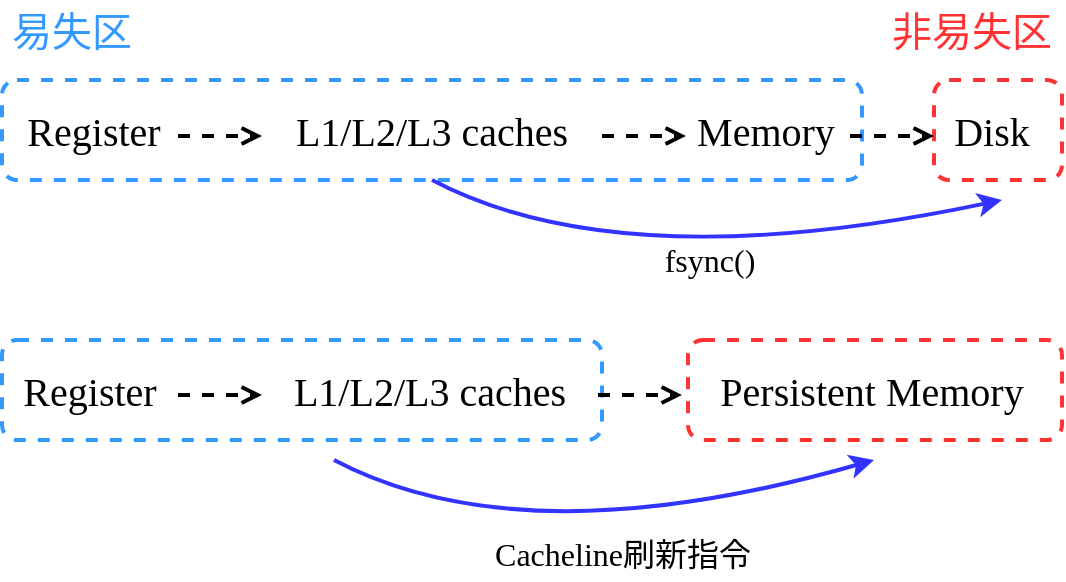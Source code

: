 <mxfile version="16.2.4" type="github" pages="3">
  <diagram id="NsPVhAkinqFgCoxngUAM" name="设备持久化">
    <mxGraphModel dx="1426" dy="737" grid="1" gridSize="10" guides="1" tooltips="1" connect="1" arrows="1" fold="1" page="1" pageScale="1" pageWidth="827" pageHeight="1169" math="0" shadow="0">
      <root>
        <mxCell id="0" />
        <mxCell id="1" parent="0" />
        <mxCell id="5zrpFRkQ7kHoa4eRrR6o-34" value="" style="rounded=1;whiteSpace=wrap;html=1;dashed=1;strokeWidth=2;fillColor=#FFFFFF;strokeColor=#FF3333;" parent="1" vertex="1">
          <mxGeometry x="403" y="360" width="187" height="50" as="geometry" />
        </mxCell>
        <mxCell id="5zrpFRkQ7kHoa4eRrR6o-33" value="" style="rounded=1;whiteSpace=wrap;html=1;dashed=1;strokeWidth=2;fillColor=#FFFFFF;strokeColor=#3399FF;" parent="1" vertex="1">
          <mxGeometry x="60" y="360" width="300" height="50" as="geometry" />
        </mxCell>
        <mxCell id="5zrpFRkQ7kHoa4eRrR6o-31" value="" style="rounded=1;whiteSpace=wrap;html=1;dashed=1;strokeWidth=2;fillColor=#FFFFFF;strokeColor=#FF3333;" parent="1" vertex="1">
          <mxGeometry x="526" y="230" width="64" height="50" as="geometry" />
        </mxCell>
        <mxCell id="5zrpFRkQ7kHoa4eRrR6o-2" value="" style="rounded=1;whiteSpace=wrap;html=1;dashed=1;strokeWidth=2;fillColor=#FFFFFF;strokeColor=#3399FF;" parent="1" vertex="1">
          <mxGeometry x="60" y="230" width="430" height="50" as="geometry" />
        </mxCell>
        <mxCell id="5zrpFRkQ7kHoa4eRrR6o-3" value="Register" style="text;html=1;strokeColor=none;fillColor=none;align=center;verticalAlign=middle;whiteSpace=wrap;rounded=0;strokeWidth=2;fontSize=20;fontStyle=0;fontFamily=Verdana;" parent="1" vertex="1">
          <mxGeometry x="64" y="240" width="84" height="30" as="geometry" />
        </mxCell>
        <mxCell id="5zrpFRkQ7kHoa4eRrR6o-7" value="L1/L2/L3 caches" style="text;html=1;strokeColor=none;fillColor=none;align=center;verticalAlign=middle;whiteSpace=wrap;rounded=0;strokeWidth=2;fontSize=20;fontStyle=0;fontFamily=Verdana;" parent="1" vertex="1">
          <mxGeometry x="190" y="240" width="170" height="30" as="geometry" />
        </mxCell>
        <mxCell id="5zrpFRkQ7kHoa4eRrR6o-12" value="Memory" style="text;html=1;strokeColor=none;fillColor=none;align=center;verticalAlign=middle;whiteSpace=wrap;rounded=0;strokeWidth=2;fontSize=20;fontStyle=0;fontFamily=Verdana;" parent="1" vertex="1">
          <mxGeometry x="400" y="240" width="84" height="30" as="geometry" />
        </mxCell>
        <mxCell id="5zrpFRkQ7kHoa4eRrR6o-15" value="Disk" style="text;html=1;strokeColor=none;fillColor=none;align=center;verticalAlign=middle;whiteSpace=wrap;rounded=0;strokeWidth=2;fontSize=20;fontStyle=0;fontFamily=Verdana;" parent="1" vertex="1">
          <mxGeometry x="530" y="240" width="50" height="30" as="geometry" />
        </mxCell>
        <mxCell id="5zrpFRkQ7kHoa4eRrR6o-18" value="Register" style="text;html=1;strokeColor=none;fillColor=none;align=center;verticalAlign=middle;whiteSpace=wrap;rounded=0;strokeWidth=2;fontSize=20;fontStyle=0;fontFamily=Verdana;" parent="1" vertex="1">
          <mxGeometry x="60" y="370" width="88" height="30" as="geometry" />
        </mxCell>
        <mxCell id="5zrpFRkQ7kHoa4eRrR6o-19" value="L1/L2/L3 caches" style="text;html=1;strokeColor=none;fillColor=none;align=center;verticalAlign=middle;whiteSpace=wrap;rounded=0;strokeWidth=2;fontSize=20;fontStyle=0;fontFamily=Verdana;" parent="1" vertex="1">
          <mxGeometry x="190" y="370" width="168" height="30" as="geometry" />
        </mxCell>
        <mxCell id="5zrpFRkQ7kHoa4eRrR6o-20" value="Persistent Memory" style="text;html=1;strokeColor=none;fillColor=none;align=center;verticalAlign=middle;whiteSpace=wrap;rounded=0;strokeWidth=2;fontSize=20;fontStyle=0;fontFamily=Verdana;" parent="1" vertex="1">
          <mxGeometry x="400" y="370" width="190" height="30" as="geometry" />
        </mxCell>
        <mxCell id="5zrpFRkQ7kHoa4eRrR6o-25" value="" style="endArrow=open;html=1;rounded=0;dashed=1;fontFamily=Verdana;fontSize=20;strokeWidth=2;endFill=0;" parent="1" edge="1">
          <mxGeometry width="50" height="50" relative="1" as="geometry">
            <mxPoint x="148" y="258" as="sourcePoint" />
            <mxPoint x="190" y="258" as="targetPoint" />
          </mxGeometry>
        </mxCell>
        <mxCell id="5zrpFRkQ7kHoa4eRrR6o-26" value="" style="endArrow=open;html=1;rounded=0;dashed=1;fontFamily=Verdana;fontSize=20;strokeWidth=2;endFill=0;" parent="1" edge="1">
          <mxGeometry width="50" height="50" relative="1" as="geometry">
            <mxPoint x="360" y="258" as="sourcePoint" />
            <mxPoint x="402" y="258" as="targetPoint" />
          </mxGeometry>
        </mxCell>
        <mxCell id="5zrpFRkQ7kHoa4eRrR6o-28" value="" style="endArrow=open;html=1;rounded=0;dashed=1;fontFamily=Verdana;fontSize=20;strokeWidth=2;endFill=0;" parent="1" edge="1">
          <mxGeometry width="50" height="50" relative="1" as="geometry">
            <mxPoint x="484" y="258" as="sourcePoint" />
            <mxPoint x="526" y="258" as="targetPoint" />
          </mxGeometry>
        </mxCell>
        <mxCell id="5zrpFRkQ7kHoa4eRrR6o-29" value="" style="endArrow=open;html=1;rounded=0;dashed=1;fontFamily=Verdana;fontSize=20;strokeWidth=2;endFill=0;" parent="1" edge="1">
          <mxGeometry width="50" height="50" relative="1" as="geometry">
            <mxPoint x="148" y="387.5" as="sourcePoint" />
            <mxPoint x="190" y="387.5" as="targetPoint" />
          </mxGeometry>
        </mxCell>
        <mxCell id="5zrpFRkQ7kHoa4eRrR6o-30" value="" style="endArrow=open;html=1;rounded=0;dashed=1;fontFamily=Verdana;fontSize=20;strokeWidth=2;endFill=0;" parent="1" edge="1">
          <mxGeometry width="50" height="50" relative="1" as="geometry">
            <mxPoint x="358" y="387.5" as="sourcePoint" />
            <mxPoint x="400" y="387.5" as="targetPoint" />
          </mxGeometry>
        </mxCell>
        <mxCell id="5zrpFRkQ7kHoa4eRrR6o-35" value="&lt;font color=&quot;#3399ff&quot;&gt;易失区&lt;/font&gt;" style="text;html=1;strokeColor=none;fillColor=none;align=center;verticalAlign=middle;whiteSpace=wrap;rounded=0;dashed=1;fontFamily=Verdana;fontSize=20;" parent="1" vertex="1">
          <mxGeometry x="60" y="190" width="70" height="30" as="geometry" />
        </mxCell>
        <mxCell id="5zrpFRkQ7kHoa4eRrR6o-36" value="&lt;font color=&quot;#ff3333&quot;&gt;非易失区&lt;/font&gt;" style="text;html=1;strokeColor=none;fillColor=none;align=center;verticalAlign=middle;whiteSpace=wrap;rounded=0;dashed=1;fontFamily=Verdana;fontSize=20;" parent="1" vertex="1">
          <mxGeometry x="500" y="190" width="90" height="30" as="geometry" />
        </mxCell>
        <mxCell id="5zrpFRkQ7kHoa4eRrR6o-38" value="" style="curved=1;endArrow=classic;html=1;rounded=0;fontFamily=Verdana;fontSize=20;fontColor=#3399FF;strokeWidth=2;exitX=0.5;exitY=1;exitDx=0;exitDy=0;strokeColor=#3333FF;" parent="1" source="5zrpFRkQ7kHoa4eRrR6o-2" edge="1">
          <mxGeometry width="50" height="50" relative="1" as="geometry">
            <mxPoint x="370" y="340" as="sourcePoint" />
            <mxPoint x="560" y="290" as="targetPoint" />
            <Array as="points">
              <mxPoint x="370" y="330" />
            </Array>
          </mxGeometry>
        </mxCell>
        <mxCell id="5zrpFRkQ7kHoa4eRrR6o-41" value="&lt;font color=&quot;#000000&quot; style=&quot;font-size: 16px&quot;&gt;fsync()&lt;/font&gt;" style="text;html=1;strokeColor=none;fillColor=none;align=center;verticalAlign=middle;whiteSpace=wrap;rounded=0;dashed=1;fontFamily=Verdana;fontSize=20;fontColor=#3399FF;" parent="1" vertex="1">
          <mxGeometry x="414" y="310" height="16" as="geometry" />
        </mxCell>
        <mxCell id="5zrpFRkQ7kHoa4eRrR6o-42" value="" style="curved=1;endArrow=classic;html=1;rounded=0;fontFamily=Verdana;fontSize=20;fontColor=#3399FF;strokeWidth=2;exitX=0.5;exitY=1;exitDx=0;exitDy=0;strokeColor=#3333FF;" parent="1" edge="1">
          <mxGeometry width="50" height="50" relative="1" as="geometry">
            <mxPoint x="226" y="420" as="sourcePoint" />
            <mxPoint x="496" y="420" as="targetPoint" />
            <Array as="points">
              <mxPoint x="321" y="470" />
            </Array>
          </mxGeometry>
        </mxCell>
        <mxCell id="5zrpFRkQ7kHoa4eRrR6o-45" value="&lt;font style=&quot;font-size: 16px&quot;&gt;Cacheline刷新指令&lt;/font&gt;" style="text;html=1;align=center;verticalAlign=middle;resizable=0;points=[];autosize=1;strokeColor=none;fillColor=none;fontSize=20;fontFamily=Verdana;fontColor=#000000;" parent="1" vertex="1">
          <mxGeometry x="290" y="450" width="160" height="30" as="geometry" />
        </mxCell>
      </root>
    </mxGraphModel>
  </diagram>
  <diagram id="Pj8IM52IryMDta_mhuNu" name="崩溃一致性">
    <mxGraphModel dx="1426" dy="737" grid="1" gridSize="10" guides="1" tooltips="1" connect="1" arrows="1" fold="1" page="1" pageScale="1" pageWidth="827" pageHeight="1169" math="0" shadow="0">
      <root>
        <mxCell id="n3IPYMkW3FswiVkDdOIX-0" />
        <mxCell id="n3IPYMkW3FswiVkDdOIX-1" parent="n3IPYMkW3FswiVkDdOIX-0" />
        <mxCell id="n3IPYMkW3FswiVkDdOIX-4" value="" style="rounded=0;whiteSpace=wrap;html=1;fontFamily=Verdana;fontSize=16;fontColor=#000000;strokeColor=#000000;strokeWidth=2;fillColor=#FFFFFF;" parent="n3IPYMkW3FswiVkDdOIX-1" vertex="1">
          <mxGeometry x="160" y="415" width="420" height="170" as="geometry" />
        </mxCell>
        <mxCell id="n3IPYMkW3FswiVkDdOIX-5" value="PM" style="text;html=1;strokeColor=none;fillColor=none;align=center;verticalAlign=middle;whiteSpace=wrap;rounded=0;fontFamily=Verdana;fontSize=16;fontColor=#000000;" parent="n3IPYMkW3FswiVkDdOIX-1" vertex="1">
          <mxGeometry x="350" y="590" width="60" height="30" as="geometry" />
        </mxCell>
        <mxCell id="n3IPYMkW3FswiVkDdOIX-6" value="&lt;span style=&quot;font-size: 20px&quot;&gt;abcdefghjik&lt;/span&gt;" style="rounded=0;whiteSpace=wrap;html=1;fontFamily=Verdana;fontSize=16;strokeColor=#000000;strokeWidth=2;fillColor=#f8cecc;" parent="n3IPYMkW3FswiVkDdOIX-1" vertex="1">
          <mxGeometry x="250" y="230" width="130" height="60" as="geometry" />
        </mxCell>
        <mxCell id="n3IPYMkW3FswiVkDdOIX-7" value="&lt;font style=&quot;font-size: 20px&quot;&gt;abcdefghjik&lt;/font&gt;" style="rounded=0;whiteSpace=wrap;html=1;fontFamily=Verdana;fontSize=16;strokeColor=#000000;strokeWidth=2;fillColor=#d5e8d4;" parent="n3IPYMkW3FswiVkDdOIX-1" vertex="1">
          <mxGeometry x="380" y="230" width="130" height="60" as="geometry" />
        </mxCell>
        <mxCell id="n3IPYMkW3FswiVkDdOIX-12" value="key" style="text;html=1;align=center;verticalAlign=middle;resizable=0;points=[];autosize=1;strokeColor=none;fillColor=none;fontSize=16;fontFamily=Verdana;fontColor=#000000;" parent="n3IPYMkW3FswiVkDdOIX-1" vertex="1">
          <mxGeometry x="290" y="200" width="40" height="20" as="geometry" />
        </mxCell>
        <mxCell id="n3IPYMkW3FswiVkDdOIX-13" value="value" style="text;html=1;align=center;verticalAlign=middle;resizable=0;points=[];autosize=1;strokeColor=none;fillColor=none;fontSize=16;fontFamily=Verdana;fontColor=#000000;" parent="n3IPYMkW3FswiVkDdOIX-1" vertex="1">
          <mxGeometry x="410" y="200" width="60" height="20" as="geometry" />
        </mxCell>
        <mxCell id="n3IPYMkW3FswiVkDdOIX-14" value="&lt;span style=&quot;font-size: 20px&quot;&gt;abcdefghjik&lt;/span&gt;" style="rounded=0;whiteSpace=wrap;html=1;fontFamily=Verdana;fontSize=16;strokeColor=#36393d;strokeWidth=2;fillColor=#ffcccc;" parent="n3IPYMkW3FswiVkDdOIX-1" vertex="1">
          <mxGeometry x="250" y="470" width="130" height="60" as="geometry" />
        </mxCell>
        <mxCell id="n3IPYMkW3FswiVkDdOIX-15" value="&lt;font style=&quot;font-size: 20px&quot;&gt;abcde&lt;/font&gt;" style="rounded=0;whiteSpace=wrap;html=1;fontFamily=Verdana;fontSize=16;strokeColor=#000000;strokeWidth=2;fillColor=#d5e8d4;" parent="n3IPYMkW3FswiVkDdOIX-1" vertex="1">
          <mxGeometry x="380" y="470" width="130" height="60" as="geometry" />
        </mxCell>
        <mxCell id="n3IPYMkW3FswiVkDdOIX-16" value="" style="shape=flexArrow;endArrow=classic;html=1;rounded=0;fontFamily=Verdana;fontSize=20;fontColor=#000000;strokeColor=#3333FF;strokeWidth=2;" parent="n3IPYMkW3FswiVkDdOIX-1" edge="1">
          <mxGeometry width="50" height="50" relative="1" as="geometry">
            <mxPoint x="379" y="300" as="sourcePoint" />
            <mxPoint x="379" y="400" as="targetPoint" />
          </mxGeometry>
        </mxCell>
        <mxCell id="n3IPYMkW3FswiVkDdOIX-18" value="&lt;font color=&quot;#ff3333&quot;&gt;Crash&lt;/font&gt;" style="text;html=1;align=center;verticalAlign=middle;resizable=0;points=[];autosize=1;strokeColor=none;fillColor=none;fontSize=20;fontFamily=Verdana;fontColor=#000000;" parent="n3IPYMkW3FswiVkDdOIX-1" vertex="1">
          <mxGeometry x="400" y="340" width="70" height="30" as="geometry" />
        </mxCell>
      </root>
    </mxGraphModel>
  </diagram>
  <diagram id="Yk5mI3Tx9sz-DAOnuExQ" name="整体方案设计">
    <mxGraphModel dx="2015" dy="614" grid="1" gridSize="10" guides="1" tooltips="1" connect="1" arrows="1" fold="1" page="1" pageScale="1" pageWidth="827" pageHeight="1169" math="0" shadow="0">
      <root>
        <mxCell id="UIxMZkgykjUtvHOcaM9F-0" />
        <mxCell id="UIxMZkgykjUtvHOcaM9F-1" parent="UIxMZkgykjUtvHOcaM9F-0" />
        <mxCell id="MRoGSmbl9sD6vFDBAQAn-5" value="" style="rounded=0;whiteSpace=wrap;html=1;fontFamily=Times New Roman;fontSize=20;strokeColor=#000000;strokeWidth=2;" vertex="1" parent="UIxMZkgykjUtvHOcaM9F-1">
          <mxGeometry x="137" y="114" width="1253" height="470" as="geometry" />
        </mxCell>
        <mxCell id="UIxMZkgykjUtvHOcaM9F-2" value="" style="rounded=0;whiteSpace=wrap;html=1;strokeColor=#000000;strokeWidth=2;fontFamily=Times New Roman;" vertex="1" parent="UIxMZkgykjUtvHOcaM9F-1">
          <mxGeometry x="250" y="650" width="100" height="60" as="geometry" />
        </mxCell>
        <mxCell id="UIxMZkgykjUtvHOcaM9F-3" value="" style="rounded=0;whiteSpace=wrap;html=1;strokeColor=#36393d;strokeWidth=2;fillColor=#eeeeee;fontFamily=Times New Roman;" vertex="1" parent="UIxMZkgykjUtvHOcaM9F-1">
          <mxGeometry x="350" y="650" width="100" height="60" as="geometry" />
        </mxCell>
        <mxCell id="UIxMZkgykjUtvHOcaM9F-4" value="" style="rounded=0;whiteSpace=wrap;html=1;strokeColor=#000000;strokeWidth=2;fontFamily=Times New Roman;" vertex="1" parent="UIxMZkgykjUtvHOcaM9F-1">
          <mxGeometry x="450" y="650" width="100" height="60" as="geometry" />
        </mxCell>
        <mxCell id="UIxMZkgykjUtvHOcaM9F-5" value="" style="rounded=0;whiteSpace=wrap;html=1;strokeColor=#000000;strokeWidth=2;fontFamily=Times New Roman;" vertex="1" parent="UIxMZkgykjUtvHOcaM9F-1">
          <mxGeometry x="550" y="650" width="100" height="60" as="geometry" />
        </mxCell>
        <mxCell id="UIxMZkgykjUtvHOcaM9F-6" value="" style="rounded=0;whiteSpace=wrap;html=1;strokeColor=#000000;strokeWidth=2;fontFamily=Times New Roman;" vertex="1" parent="UIxMZkgykjUtvHOcaM9F-1">
          <mxGeometry x="650" y="650" width="120" height="60" as="geometry" />
        </mxCell>
        <mxCell id="UIxMZkgykjUtvHOcaM9F-7" value="" style="rounded=0;whiteSpace=wrap;html=1;strokeColor=#000000;strokeWidth=2;fontFamily=Times New Roman;" vertex="1" parent="UIxMZkgykjUtvHOcaM9F-1">
          <mxGeometry x="770" y="650" width="100" height="60" as="geometry" />
        </mxCell>
        <mxCell id="UIxMZkgykjUtvHOcaM9F-8" value="" style="rounded=0;whiteSpace=wrap;html=1;strokeColor=#000000;strokeWidth=2;fontFamily=Times New Roman;" vertex="1" parent="UIxMZkgykjUtvHOcaM9F-1">
          <mxGeometry x="870" y="650" width="100" height="60" as="geometry" />
        </mxCell>
        <mxCell id="UIxMZkgykjUtvHOcaM9F-9" value="" style="rounded=0;whiteSpace=wrap;html=1;strokeColor=#000000;strokeWidth=2;fontFamily=Times New Roman;" vertex="1" parent="UIxMZkgykjUtvHOcaM9F-1">
          <mxGeometry x="970" y="650" width="100" height="60" as="geometry" />
        </mxCell>
        <mxCell id="UIxMZkgykjUtvHOcaM9F-12" value="&lt;font style=&quot;font-size: 20px&quot;&gt;......&lt;/font&gt;" style="text;html=1;strokeColor=none;fillColor=none;align=center;verticalAlign=middle;whiteSpace=wrap;rounded=0;strokeWidth=2;fontFamily=Times New Roman;" vertex="1" parent="UIxMZkgykjUtvHOcaM9F-1">
          <mxGeometry x="670" y="665" width="60" height="30" as="geometry" />
        </mxCell>
        <mxCell id="UIxMZkgykjUtvHOcaM9F-13" value="" style="rounded=0;whiteSpace=wrap;html=1;fontSize=20;strokeColor=#000000;strokeWidth=2;fontFamily=Times New Roman;" vertex="1" parent="UIxMZkgykjUtvHOcaM9F-1">
          <mxGeometry x="180" y="170" width="120" height="30" as="geometry" />
        </mxCell>
        <mxCell id="UIxMZkgykjUtvHOcaM9F-14" value="" style="rounded=0;whiteSpace=wrap;html=1;fontSize=20;strokeColor=#000000;strokeWidth=2;fontFamily=Times New Roman;" vertex="1" parent="UIxMZkgykjUtvHOcaM9F-1">
          <mxGeometry x="300" y="170" width="120" height="30" as="geometry" />
        </mxCell>
        <mxCell id="UIxMZkgykjUtvHOcaM9F-15" value="" style="rounded=0;whiteSpace=wrap;html=1;fontSize=20;strokeColor=#000000;strokeWidth=2;fontFamily=Times New Roman;" vertex="1" parent="UIxMZkgykjUtvHOcaM9F-1">
          <mxGeometry x="420" y="170" width="120" height="30" as="geometry" />
        </mxCell>
        <mxCell id="UIxMZkgykjUtvHOcaM9F-16" value="" style="rounded=0;whiteSpace=wrap;html=1;fontSize=20;strokeColor=#000000;strokeWidth=2;fontFamily=Times New Roman;" vertex="1" parent="UIxMZkgykjUtvHOcaM9F-1">
          <mxGeometry x="540" y="170" width="120" height="30" as="geometry" />
        </mxCell>
        <mxCell id="UIxMZkgykjUtvHOcaM9F-17" value="" style="rounded=0;whiteSpace=wrap;html=1;fontSize=20;strokeColor=#36393d;strokeWidth=2;fillColor=#eeeeee;fontFamily=Times New Roman;" vertex="1" parent="UIxMZkgykjUtvHOcaM9F-1">
          <mxGeometry x="180" y="200" width="120" height="30" as="geometry" />
        </mxCell>
        <mxCell id="UIxMZkgykjUtvHOcaM9F-18" value="" style="rounded=0;whiteSpace=wrap;html=1;fontSize=20;strokeColor=#36393d;strokeWidth=2;fillColor=#eeeeee;fontFamily=Times New Roman;" vertex="1" parent="UIxMZkgykjUtvHOcaM9F-1">
          <mxGeometry x="300" y="200" width="120" height="30" as="geometry" />
        </mxCell>
        <mxCell id="UIxMZkgykjUtvHOcaM9F-19" value="" style="rounded=0;whiteSpace=wrap;html=1;fontSize=20;strokeColor=#36393d;strokeWidth=2;fillColor=#eeeeee;fontFamily=Times New Roman;" vertex="1" parent="UIxMZkgykjUtvHOcaM9F-1">
          <mxGeometry x="420" y="200" width="120" height="30" as="geometry" />
        </mxCell>
        <mxCell id="UIxMZkgykjUtvHOcaM9F-20" value="" style="rounded=0;whiteSpace=wrap;html=1;fontSize=20;strokeColor=#36393d;strokeWidth=2;fillColor=#eeeeee;fontFamily=Times New Roman;" vertex="1" parent="UIxMZkgykjUtvHOcaM9F-1">
          <mxGeometry x="540" y="200" width="120" height="30" as="geometry" />
        </mxCell>
        <mxCell id="UIxMZkgykjUtvHOcaM9F-21" value="" style="rounded=0;whiteSpace=wrap;html=1;fontSize=20;strokeColor=#000000;strokeWidth=2;fontFamily=Times New Roman;" vertex="1" parent="UIxMZkgykjUtvHOcaM9F-1">
          <mxGeometry x="180" y="230" width="120" height="30" as="geometry" />
        </mxCell>
        <mxCell id="UIxMZkgykjUtvHOcaM9F-22" value="" style="rounded=0;whiteSpace=wrap;html=1;fontSize=20;strokeColor=#000000;strokeWidth=2;fontFamily=Times New Roman;" vertex="1" parent="UIxMZkgykjUtvHOcaM9F-1">
          <mxGeometry x="300" y="230" width="120" height="30" as="geometry" />
        </mxCell>
        <mxCell id="UIxMZkgykjUtvHOcaM9F-23" value="" style="rounded=0;whiteSpace=wrap;html=1;fontSize=20;strokeColor=#000000;strokeWidth=2;fontFamily=Times New Roman;" vertex="1" parent="UIxMZkgykjUtvHOcaM9F-1">
          <mxGeometry x="420" y="230" width="120" height="30" as="geometry" />
        </mxCell>
        <mxCell id="UIxMZkgykjUtvHOcaM9F-24" value="" style="rounded=0;whiteSpace=wrap;html=1;fontSize=20;strokeColor=#000000;strokeWidth=2;fontFamily=Times New Roman;" vertex="1" parent="UIxMZkgykjUtvHOcaM9F-1">
          <mxGeometry x="540" y="230" width="120" height="30" as="geometry" />
        </mxCell>
        <mxCell id="UIxMZkgykjUtvHOcaM9F-25" value="" style="rounded=0;whiteSpace=wrap;html=1;fontSize=20;strokeColor=#36393d;strokeWidth=2;fillColor=#eeeeee;fontFamily=Times New Roman;" vertex="1" parent="UIxMZkgykjUtvHOcaM9F-1">
          <mxGeometry x="180" y="260" width="120" height="30" as="geometry" />
        </mxCell>
        <mxCell id="UIxMZkgykjUtvHOcaM9F-26" value="" style="rounded=0;whiteSpace=wrap;html=1;fontSize=20;strokeColor=#36393d;strokeWidth=2;fillColor=#eeeeee;fontFamily=Times New Roman;" vertex="1" parent="UIxMZkgykjUtvHOcaM9F-1">
          <mxGeometry x="300" y="260" width="120" height="30" as="geometry" />
        </mxCell>
        <mxCell id="UIxMZkgykjUtvHOcaM9F-27" value="" style="rounded=0;whiteSpace=wrap;html=1;fontSize=20;strokeColor=#36393d;strokeWidth=2;fillColor=#eeeeee;fontFamily=Times New Roman;" vertex="1" parent="UIxMZkgykjUtvHOcaM9F-1">
          <mxGeometry x="420" y="260" width="120" height="30" as="geometry" />
        </mxCell>
        <mxCell id="UIxMZkgykjUtvHOcaM9F-28" value="" style="rounded=0;whiteSpace=wrap;html=1;fontSize=20;strokeColor=#36393d;strokeWidth=2;fillColor=#eeeeee;fontFamily=Times New Roman;" vertex="1" parent="UIxMZkgykjUtvHOcaM9F-1">
          <mxGeometry x="540" y="260" width="120" height="30" as="geometry" />
        </mxCell>
        <mxCell id="UIxMZkgykjUtvHOcaM9F-29" value="" style="rounded=0;whiteSpace=wrap;html=1;fontSize=20;strokeColor=#000000;strokeWidth=2;fontFamily=Times New Roman;" vertex="1" parent="UIxMZkgykjUtvHOcaM9F-1">
          <mxGeometry x="180" y="290" width="120" height="30" as="geometry" />
        </mxCell>
        <mxCell id="UIxMZkgykjUtvHOcaM9F-30" value="" style="rounded=0;whiteSpace=wrap;html=1;fontSize=20;strokeColor=#000000;strokeWidth=2;fontFamily=Times New Roman;" vertex="1" parent="UIxMZkgykjUtvHOcaM9F-1">
          <mxGeometry x="300" y="290" width="120" height="30" as="geometry" />
        </mxCell>
        <mxCell id="UIxMZkgykjUtvHOcaM9F-31" value="" style="rounded=0;whiteSpace=wrap;html=1;fontSize=20;strokeColor=#000000;strokeWidth=2;fontFamily=Times New Roman;" vertex="1" parent="UIxMZkgykjUtvHOcaM9F-1">
          <mxGeometry x="420" y="290" width="120" height="30" as="geometry" />
        </mxCell>
        <mxCell id="UIxMZkgykjUtvHOcaM9F-32" value="" style="rounded=0;whiteSpace=wrap;html=1;fontSize=20;strokeColor=#000000;strokeWidth=2;fontFamily=Times New Roman;" vertex="1" parent="UIxMZkgykjUtvHOcaM9F-1">
          <mxGeometry x="540" y="290" width="120" height="30" as="geometry" />
        </mxCell>
        <mxCell id="UIxMZkgykjUtvHOcaM9F-33" value="" style="rounded=0;whiteSpace=wrap;html=1;fontSize=20;strokeColor=#36393d;strokeWidth=2;fillColor=#eeeeee;fontFamily=Times New Roman;" vertex="1" parent="UIxMZkgykjUtvHOcaM9F-1">
          <mxGeometry x="180" y="320" width="120" height="30" as="geometry" />
        </mxCell>
        <mxCell id="UIxMZkgykjUtvHOcaM9F-34" value="" style="rounded=0;whiteSpace=wrap;html=1;fontSize=20;strokeColor=#36393d;strokeWidth=2;fillColor=#eeeeee;fontFamily=Times New Roman;" vertex="1" parent="UIxMZkgykjUtvHOcaM9F-1">
          <mxGeometry x="300" y="320" width="120" height="30" as="geometry" />
        </mxCell>
        <mxCell id="UIxMZkgykjUtvHOcaM9F-35" value="" style="rounded=0;whiteSpace=wrap;html=1;fontSize=20;strokeColor=#36393d;strokeWidth=2;fillColor=#eeeeee;fontFamily=Times New Roman;" vertex="1" parent="UIxMZkgykjUtvHOcaM9F-1">
          <mxGeometry x="420" y="320" width="120" height="30" as="geometry" />
        </mxCell>
        <mxCell id="UIxMZkgykjUtvHOcaM9F-36" value="" style="rounded=0;whiteSpace=wrap;html=1;fontSize=20;strokeColor=#36393d;strokeWidth=2;fillColor=#eeeeee;fontFamily=Times New Roman;" vertex="1" parent="UIxMZkgykjUtvHOcaM9F-1">
          <mxGeometry x="540" y="320" width="120" height="30" as="geometry" />
        </mxCell>
        <mxCell id="UIxMZkgykjUtvHOcaM9F-37" value="" style="rounded=0;whiteSpace=wrap;html=1;fontSize=20;strokeColor=#000000;strokeWidth=2;fontFamily=Times New Roman;" vertex="1" parent="UIxMZkgykjUtvHOcaM9F-1">
          <mxGeometry x="180" y="350" width="120" height="30" as="geometry" />
        </mxCell>
        <mxCell id="UIxMZkgykjUtvHOcaM9F-38" value="" style="rounded=0;whiteSpace=wrap;html=1;fontSize=20;strokeColor=#000000;strokeWidth=2;fontFamily=Times New Roman;" vertex="1" parent="UIxMZkgykjUtvHOcaM9F-1">
          <mxGeometry x="300" y="350" width="120" height="30" as="geometry" />
        </mxCell>
        <mxCell id="UIxMZkgykjUtvHOcaM9F-39" value="" style="rounded=0;whiteSpace=wrap;html=1;fontSize=20;strokeColor=#000000;strokeWidth=2;fontFamily=Times New Roman;" vertex="1" parent="UIxMZkgykjUtvHOcaM9F-1">
          <mxGeometry x="420" y="350" width="120" height="30" as="geometry" />
        </mxCell>
        <mxCell id="UIxMZkgykjUtvHOcaM9F-40" value="" style="rounded=0;whiteSpace=wrap;html=1;fontSize=20;strokeColor=#000000;strokeWidth=2;fontFamily=Times New Roman;" vertex="1" parent="UIxMZkgykjUtvHOcaM9F-1">
          <mxGeometry x="540" y="350" width="120" height="30" as="geometry" />
        </mxCell>
        <mxCell id="UIxMZkgykjUtvHOcaM9F-41" value="" style="rounded=0;whiteSpace=wrap;html=1;fontSize=20;strokeColor=#36393d;strokeWidth=2;fillColor=#eeeeee;fontFamily=Times New Roman;" vertex="1" parent="UIxMZkgykjUtvHOcaM9F-1">
          <mxGeometry x="180" y="380" width="120" height="30" as="geometry" />
        </mxCell>
        <mxCell id="UIxMZkgykjUtvHOcaM9F-42" value="" style="rounded=0;whiteSpace=wrap;html=1;fontSize=20;strokeColor=#36393d;strokeWidth=2;fillColor=#eeeeee;fontFamily=Times New Roman;" vertex="1" parent="UIxMZkgykjUtvHOcaM9F-1">
          <mxGeometry x="300" y="380" width="120" height="30" as="geometry" />
        </mxCell>
        <mxCell id="UIxMZkgykjUtvHOcaM9F-43" value="" style="rounded=0;whiteSpace=wrap;html=1;fontSize=20;strokeColor=#36393d;strokeWidth=2;fillColor=#eeeeee;fontFamily=Times New Roman;" vertex="1" parent="UIxMZkgykjUtvHOcaM9F-1">
          <mxGeometry x="420" y="380" width="120" height="30" as="geometry" />
        </mxCell>
        <mxCell id="UIxMZkgykjUtvHOcaM9F-44" value="" style="rounded=0;whiteSpace=wrap;html=1;fontSize=20;strokeColor=#36393d;strokeWidth=2;fillColor=#eeeeee;fontFamily=Times New Roman;" vertex="1" parent="UIxMZkgykjUtvHOcaM9F-1">
          <mxGeometry x="540" y="380" width="120" height="30" as="geometry" />
        </mxCell>
        <mxCell id="UIxMZkgykjUtvHOcaM9F-45" value="" style="rounded=0;whiteSpace=wrap;html=1;fontSize=20;strokeColor=#000000;strokeWidth=2;fontFamily=Times New Roman;" vertex="1" parent="UIxMZkgykjUtvHOcaM9F-1">
          <mxGeometry x="180" y="410" width="120" height="30" as="geometry" />
        </mxCell>
        <mxCell id="UIxMZkgykjUtvHOcaM9F-46" value="" style="rounded=0;whiteSpace=wrap;html=1;fontSize=20;strokeColor=#000000;strokeWidth=2;fontFamily=Times New Roman;" vertex="1" parent="UIxMZkgykjUtvHOcaM9F-1">
          <mxGeometry x="300" y="410" width="120" height="30" as="geometry" />
        </mxCell>
        <mxCell id="UIxMZkgykjUtvHOcaM9F-47" value="" style="rounded=0;whiteSpace=wrap;html=1;fontSize=20;strokeColor=#000000;strokeWidth=2;fontFamily=Times New Roman;" vertex="1" parent="UIxMZkgykjUtvHOcaM9F-1">
          <mxGeometry x="420" y="410" width="120" height="30" as="geometry" />
        </mxCell>
        <mxCell id="UIxMZkgykjUtvHOcaM9F-48" value="" style="rounded=0;whiteSpace=wrap;html=1;fontSize=20;strokeColor=#000000;strokeWidth=2;fontFamily=Times New Roman;" vertex="1" parent="UIxMZkgykjUtvHOcaM9F-1">
          <mxGeometry x="540" y="410" width="120" height="30" as="geometry" />
        </mxCell>
        <mxCell id="UIxMZkgykjUtvHOcaM9F-49" value="" style="rounded=0;whiteSpace=wrap;html=1;fontSize=20;strokeColor=#36393d;strokeWidth=2;fillColor=#eeeeee;fontFamily=Times New Roman;" vertex="1" parent="UIxMZkgykjUtvHOcaM9F-1">
          <mxGeometry x="180" y="440" width="120" height="30" as="geometry" />
        </mxCell>
        <mxCell id="UIxMZkgykjUtvHOcaM9F-50" value="" style="rounded=0;whiteSpace=wrap;html=1;fontSize=20;strokeColor=#36393d;strokeWidth=2;fillColor=#eeeeee;fontFamily=Times New Roman;" vertex="1" parent="UIxMZkgykjUtvHOcaM9F-1">
          <mxGeometry x="300" y="440" width="120" height="30" as="geometry" />
        </mxCell>
        <mxCell id="UIxMZkgykjUtvHOcaM9F-51" value="" style="rounded=0;whiteSpace=wrap;html=1;fontSize=20;strokeColor=#36393d;strokeWidth=2;fillColor=#eeeeee;fontFamily=Times New Roman;" vertex="1" parent="UIxMZkgykjUtvHOcaM9F-1">
          <mxGeometry x="420" y="440" width="120" height="30" as="geometry" />
        </mxCell>
        <mxCell id="UIxMZkgykjUtvHOcaM9F-52" value="" style="rounded=0;whiteSpace=wrap;html=1;fontSize=20;strokeColor=#36393d;strokeWidth=2;fillColor=#eeeeee;fontFamily=Times New Roman;" vertex="1" parent="UIxMZkgykjUtvHOcaM9F-1">
          <mxGeometry x="540" y="440" width="120" height="30" as="geometry" />
        </mxCell>
        <mxCell id="UIxMZkgykjUtvHOcaM9F-53" value="" style="rounded=0;whiteSpace=wrap;html=1;fontSize=20;strokeColor=#000000;strokeWidth=2;fontFamily=Times New Roman;" vertex="1" parent="UIxMZkgykjUtvHOcaM9F-1">
          <mxGeometry x="180" y="470" width="120" height="30" as="geometry" />
        </mxCell>
        <mxCell id="UIxMZkgykjUtvHOcaM9F-54" value="" style="rounded=0;whiteSpace=wrap;html=1;fontSize=20;strokeColor=#000000;strokeWidth=2;fontFamily=Times New Roman;" vertex="1" parent="UIxMZkgykjUtvHOcaM9F-1">
          <mxGeometry x="300" y="470" width="120" height="30" as="geometry" />
        </mxCell>
        <mxCell id="UIxMZkgykjUtvHOcaM9F-55" value="" style="rounded=0;whiteSpace=wrap;html=1;fontSize=20;strokeColor=#000000;strokeWidth=2;fontFamily=Times New Roman;" vertex="1" parent="UIxMZkgykjUtvHOcaM9F-1">
          <mxGeometry x="420" y="470" width="120" height="30" as="geometry" />
        </mxCell>
        <mxCell id="UIxMZkgykjUtvHOcaM9F-56" value="" style="rounded=0;whiteSpace=wrap;html=1;fontSize=20;strokeColor=#000000;strokeWidth=2;fontFamily=Times New Roman;" vertex="1" parent="UIxMZkgykjUtvHOcaM9F-1">
          <mxGeometry x="540" y="470" width="120" height="30" as="geometry" />
        </mxCell>
        <mxCell id="UIxMZkgykjUtvHOcaM9F-57" value="" style="rounded=0;whiteSpace=wrap;html=1;fontSize=20;strokeColor=#36393d;strokeWidth=2;fillColor=#eeeeee;fontFamily=Times New Roman;" vertex="1" parent="UIxMZkgykjUtvHOcaM9F-1">
          <mxGeometry x="180" y="500" width="120" height="30" as="geometry" />
        </mxCell>
        <mxCell id="UIxMZkgykjUtvHOcaM9F-58" value="" style="rounded=0;whiteSpace=wrap;html=1;fontSize=20;strokeColor=#36393d;strokeWidth=2;fillColor=#eeeeee;fontFamily=Times New Roman;" vertex="1" parent="UIxMZkgykjUtvHOcaM9F-1">
          <mxGeometry x="300" y="500" width="120" height="30" as="geometry" />
        </mxCell>
        <mxCell id="UIxMZkgykjUtvHOcaM9F-59" value="" style="rounded=0;whiteSpace=wrap;html=1;fontSize=20;strokeColor=#36393d;strokeWidth=2;fillColor=#eeeeee;fontFamily=Times New Roman;" vertex="1" parent="UIxMZkgykjUtvHOcaM9F-1">
          <mxGeometry x="420" y="500" width="120" height="30" as="geometry" />
        </mxCell>
        <mxCell id="UIxMZkgykjUtvHOcaM9F-60" value="" style="rounded=0;whiteSpace=wrap;html=1;fontSize=20;strokeColor=#36393d;strokeWidth=2;fillColor=#eeeeee;fontFamily=Times New Roman;" vertex="1" parent="UIxMZkgykjUtvHOcaM9F-1">
          <mxGeometry x="540" y="500" width="120" height="30" as="geometry" />
        </mxCell>
        <mxCell id="UIxMZkgykjUtvHOcaM9F-61" value="&lt;font style=&quot;font-size: 16px&quot;&gt;Bucket 0&lt;/font&gt;" style="text;html=1;align=center;verticalAlign=middle;resizable=0;points=[];autosize=1;strokeColor=none;fillColor=none;fontSize=20;fontFamily=Times New Roman;" vertex="1" parent="UIxMZkgykjUtvHOcaM9F-1">
          <mxGeometry x="670" y="170" width="70" height="30" as="geometry" />
        </mxCell>
        <mxCell id="UIxMZkgykjUtvHOcaM9F-63" value="......" style="text;html=1;strokeColor=none;fillColor=none;align=center;verticalAlign=middle;whiteSpace=wrap;rounded=0;fontSize=16;fontFamily=Times New Roman;" vertex="1" parent="UIxMZkgykjUtvHOcaM9F-1">
          <mxGeometry x="665" y="260" width="60" height="30" as="geometry" />
        </mxCell>
        <mxCell id="UIxMZkgykjUtvHOcaM9F-64" value="Bucket 5" style="text;html=1;strokeColor=none;fillColor=none;align=center;verticalAlign=middle;whiteSpace=wrap;rounded=0;fontSize=16;fontFamily=Times New Roman;" vertex="1" parent="UIxMZkgykjUtvHOcaM9F-1">
          <mxGeometry x="672.5" y="320" width="65" height="30" as="geometry" />
        </mxCell>
        <mxCell id="UIxMZkgykjUtvHOcaM9F-65" value="......" style="text;html=1;strokeColor=none;fillColor=none;align=center;verticalAlign=middle;whiteSpace=wrap;rounded=0;fontSize=16;fontFamily=Times New Roman;" vertex="1" parent="UIxMZkgykjUtvHOcaM9F-1">
          <mxGeometry x="665" y="380" width="60" height="30" as="geometry" />
        </mxCell>
        <mxCell id="UIxMZkgykjUtvHOcaM9F-66" value="......" style="text;html=1;strokeColor=none;fillColor=none;align=center;verticalAlign=middle;whiteSpace=wrap;rounded=0;fontSize=16;fontFamily=Times New Roman;" vertex="1" parent="UIxMZkgykjUtvHOcaM9F-1">
          <mxGeometry x="665" y="440" width="60" height="30" as="geometry" />
        </mxCell>
        <mxCell id="UIxMZkgykjUtvHOcaM9F-67" value="&lt;font style=&quot;font-size: 16px&quot;&gt;Bucket 11&lt;/font&gt;" style="text;html=1;align=center;verticalAlign=middle;resizable=0;points=[];autosize=1;strokeColor=none;fillColor=none;fontSize=20;fontFamily=Times New Roman;" vertex="1" parent="UIxMZkgykjUtvHOcaM9F-1">
          <mxGeometry x="665" y="500" width="80" height="30" as="geometry" />
        </mxCell>
        <mxCell id="UIxMZkgykjUtvHOcaM9F-68" value="......" style="text;html=1;strokeColor=none;fillColor=none;align=center;verticalAlign=middle;whiteSpace=wrap;rounded=0;fontSize=16;fontFamily=Times New Roman;" vertex="1" parent="UIxMZkgykjUtvHOcaM9F-1">
          <mxGeometry x="665" y="200" width="60" height="30" as="geometry" />
        </mxCell>
        <mxCell id="UIxMZkgykjUtvHOcaM9F-69" value="" style="endArrow=none;dashed=1;html=1;dashPattern=1 3;strokeWidth=2;rounded=0;fontSize=16;entryX=0;entryY=1;entryDx=0;entryDy=0;exitX=0;exitY=0;exitDx=0;exitDy=0;fontFamily=Times New Roman;" edge="1" parent="UIxMZkgykjUtvHOcaM9F-1" source="UIxMZkgykjUtvHOcaM9F-3" target="UIxMZkgykjUtvHOcaM9F-57">
          <mxGeometry width="50" height="50" relative="1" as="geometry">
            <mxPoint x="270" y="640" as="sourcePoint" />
            <mxPoint x="210" y="600" as="targetPoint" />
          </mxGeometry>
        </mxCell>
        <mxCell id="UIxMZkgykjUtvHOcaM9F-71" value="" style="endArrow=none;dashed=1;html=1;dashPattern=1 3;strokeWidth=2;rounded=0;fontSize=16;entryX=1;entryY=1;entryDx=0;entryDy=0;fontFamily=Times New Roman;" edge="1" parent="UIxMZkgykjUtvHOcaM9F-1" target="UIxMZkgykjUtvHOcaM9F-60">
          <mxGeometry width="50" height="50" relative="1" as="geometry">
            <mxPoint x="380" y="650" as="sourcePoint" />
            <mxPoint x="430" y="600" as="targetPoint" />
          </mxGeometry>
        </mxCell>
        <mxCell id="UIxMZkgykjUtvHOcaM9F-72" value="&lt;font style=&quot;font-size: 18px&quot;&gt;Bucket&lt;/font&gt;" style="text;html=1;align=center;verticalAlign=middle;resizable=0;points=[];autosize=1;strokeColor=none;fillColor=none;fontSize=16;fontFamily=Times New Roman;" vertex="1" parent="UIxMZkgykjUtvHOcaM9F-1">
          <mxGeometry x="355" y="720" width="70" height="20" as="geometry" />
        </mxCell>
        <mxCell id="UIxMZkgykjUtvHOcaM9F-89" style="edgeStyle=orthogonalEdgeStyle;rounded=0;orthogonalLoop=1;jettySize=auto;html=1;exitX=0;exitY=1;exitDx=0;exitDy=0;entryX=0;entryY=0;entryDx=0;entryDy=0;fontFamily=Times New Roman;fontSize=18;dashed=1;strokeWidth=2;" edge="1" parent="UIxMZkgykjUtvHOcaM9F-1" source="UIxMZkgykjUtvHOcaM9F-73" target="UIxMZkgykjUtvHOcaM9F-75">
          <mxGeometry relative="1" as="geometry" />
        </mxCell>
        <mxCell id="UIxMZkgykjUtvHOcaM9F-73" value="&lt;font style=&quot;font-size: 18px&quot;&gt;Metadata&lt;/font&gt;" style="rounded=0;whiteSpace=wrap;html=1;fontSize=16;strokeColor=#000000;strokeWidth=2;fontFamily=Times New Roman;fillColor=#e51400;fontColor=#ffffff;" vertex="1" parent="UIxMZkgykjUtvHOcaM9F-1">
          <mxGeometry x="827" y="180" width="110" height="40" as="geometry" />
        </mxCell>
        <mxCell id="UIxMZkgykjUtvHOcaM9F-90" style="edgeStyle=orthogonalEdgeStyle;rounded=0;orthogonalLoop=1;jettySize=auto;html=1;exitX=0;exitY=1;exitDx=0;exitDy=0;entryX=1;entryY=0;entryDx=0;entryDy=0;dashed=1;fontFamily=Times New Roman;fontSize=18;curved=1;strokeWidth=2;" edge="1" parent="UIxMZkgykjUtvHOcaM9F-1" source="UIxMZkgykjUtvHOcaM9F-74" target="UIxMZkgykjUtvHOcaM9F-80">
          <mxGeometry relative="1" as="geometry" />
        </mxCell>
        <mxCell id="UIxMZkgykjUtvHOcaM9F-74" value="&lt;font style=&quot;font-size: 18px&quot;&gt;Records(key-value Pairs)&lt;/font&gt;" style="rounded=0;whiteSpace=wrap;html=1;fontSize=16;strokeColor=#000000;strokeWidth=2;fontFamily=Times New Roman;fillColor=#f5f5f5;fontColor=#333333;" vertex="1" parent="UIxMZkgykjUtvHOcaM9F-1">
          <mxGeometry x="937" y="180" width="440" height="40" as="geometry" />
        </mxCell>
        <mxCell id="UIxMZkgykjUtvHOcaM9F-75" value="&lt;font style=&quot;font-size: 18px&quot;&gt;Valid_tags&lt;/font&gt;" style="rounded=0;whiteSpace=wrap;html=1;fontSize=16;strokeColor=#000000;strokeWidth=2;fontFamily=Times New Roman;fillColor=#f8cecc;" vertex="1" parent="UIxMZkgykjUtvHOcaM9F-1">
          <mxGeometry x="827" y="280" width="113" height="40" as="geometry" />
        </mxCell>
        <mxCell id="UIxMZkgykjUtvHOcaM9F-77" value="&lt;font style=&quot;font-size: 18px&quot;&gt;Neighbor_tags&lt;/font&gt;" style="rounded=0;whiteSpace=wrap;html=1;fontSize=16;strokeColor=#000000;strokeWidth=2;fontFamily=Times New Roman;fillColor=#f8cecc;" vertex="1" parent="UIxMZkgykjUtvHOcaM9F-1">
          <mxGeometry x="937" y="280" width="133" height="40" as="geometry" />
        </mxCell>
        <mxCell id="UIxMZkgykjUtvHOcaM9F-78" value="&lt;font style=&quot;font-size: 18px&quot;&gt;Crash_tags&lt;/font&gt;" style="rounded=0;whiteSpace=wrap;html=1;fontSize=16;strokeColor=#000000;strokeWidth=2;fontFamily=Times New Roman;fillColor=#d5e8d4;" vertex="1" parent="UIxMZkgykjUtvHOcaM9F-1">
          <mxGeometry x="1070" y="280" width="120" height="40" as="geometry" />
        </mxCell>
        <mxCell id="UIxMZkgykjUtvHOcaM9F-79" value="&lt;font style=&quot;font-size: 18px&quot;&gt;move_tag&lt;/font&gt;" style="rounded=0;whiteSpace=wrap;html=1;fontSize=16;strokeColor=#000000;strokeWidth=2;fontFamily=Times New Roman;fillColor=#d5e8d4;" vertex="1" parent="UIxMZkgykjUtvHOcaM9F-1">
          <mxGeometry x="1190" y="280" width="107" height="40" as="geometry" />
        </mxCell>
        <mxCell id="UIxMZkgykjUtvHOcaM9F-80" value="&lt;span style=&quot;font-size: 18px&quot;&gt;Counter&lt;/span&gt;" style="rounded=0;whiteSpace=wrap;html=1;fontSize=16;strokeColor=#000000;strokeWidth=2;fontFamily=Times New Roman;fillColor=#fff2cc;" vertex="1" parent="UIxMZkgykjUtvHOcaM9F-1">
          <mxGeometry x="1297" y="280" width="83" height="40" as="geometry" />
        </mxCell>
        <mxCell id="UIxMZkgykjUtvHOcaM9F-81" value="&lt;font style=&quot;font-size: 18px&quot;&gt;fingerprint(1B × 14 pairs)&lt;/font&gt;" style="rounded=0;whiteSpace=wrap;html=1;fontSize=16;strokeColor=#000000;strokeWidth=2;fontFamily=Times New Roman;fillColor=#dae8fc;" vertex="1" parent="UIxMZkgykjUtvHOcaM9F-1">
          <mxGeometry x="827" y="320" width="553" height="40" as="geometry" />
        </mxCell>
        <mxCell id="UIxMZkgykjUtvHOcaM9F-86" value="&lt;font style=&quot;font-size: 18px&quot;&gt;Locations(8B)&lt;/font&gt;" style="rounded=0;whiteSpace=wrap;html=1;fontSize=16;strokeWidth=2;fontFamily=Times New Roman;" vertex="1" parent="UIxMZkgykjUtvHOcaM9F-1">
          <mxGeometry x="827" y="360" width="553" height="40" as="geometry" />
        </mxCell>
        <mxCell id="UIxMZkgykjUtvHOcaM9F-87" value="&lt;font style=&quot;font-size: 18px&quot;&gt;unused&lt;font style=&quot;font-size: 18px&quot;&gt;(2B)&lt;/font&gt;&lt;/font&gt;" style="rounded=0;whiteSpace=wrap;html=1;fontSize=16;strokeWidth=2;fontFamily=Times New Roman;fillColor=#f5f5f5;fontColor=#333333;strokeColor=#000000;" vertex="1" parent="UIxMZkgykjUtvHOcaM9F-1">
          <mxGeometry x="827" y="400" width="553" height="40" as="geometry" />
        </mxCell>
        <mxCell id="UIxMZkgykjUtvHOcaM9F-88" value="" style="endArrow=classic;html=1;rounded=0;fontFamily=Times New Roman;fontSize=18;strokeWidth=2;" edge="1" parent="UIxMZkgykjUtvHOcaM9F-1">
          <mxGeometry width="50" height="50" relative="1" as="geometry">
            <mxPoint x="745" y="184.58" as="sourcePoint" />
            <mxPoint x="815" y="184.58" as="targetPoint" />
          </mxGeometry>
        </mxCell>
        <mxCell id="MRoGSmbl9sD6vFDBAQAn-0" value="32B" style="text;html=1;strokeColor=none;fillColor=none;align=center;verticalAlign=middle;whiteSpace=wrap;rounded=0;fontFamily=Times New Roman;fontSize=18;" vertex="1" parent="UIxMZkgykjUtvHOcaM9F-1">
          <mxGeometry x="852" y="150" width="60" height="30" as="geometry" />
        </mxCell>
        <mxCell id="MRoGSmbl9sD6vFDBAQAn-1" value="224B(16-byte × 14 pairs)" style="text;html=1;strokeColor=none;fillColor=none;align=center;verticalAlign=middle;whiteSpace=wrap;rounded=0;fontFamily=Times New Roman;fontSize=18;" vertex="1" parent="UIxMZkgykjUtvHOcaM9F-1">
          <mxGeometry x="1062" y="150" width="190" height="30" as="geometry" />
        </mxCell>
        <mxCell id="MRoGSmbl9sD6vFDBAQAn-4" value="&lt;font style=&quot;font-size: 20px&quot;&gt;NVM&lt;/font&gt;" style="text;html=1;align=center;verticalAlign=middle;resizable=0;points=[];autosize=1;strokeColor=none;fillColor=none;fontSize=18;fontFamily=Times New Roman;" vertex="1" parent="UIxMZkgykjUtvHOcaM9F-1">
          <mxGeometry x="180" y="665" width="60" height="30" as="geometry" />
        </mxCell>
        <mxCell id="MRoGSmbl9sD6vFDBAQAn-6" value="Hash Table" style="text;html=1;align=center;verticalAlign=middle;resizable=0;points=[];autosize=1;strokeColor=none;fillColor=none;fontSize=20;fontFamily=Times New Roman;" vertex="1" parent="UIxMZkgykjUtvHOcaM9F-1">
          <mxGeometry x="675" y="75" width="110" height="30" as="geometry" />
        </mxCell>
        <mxCell id="MRoGSmbl9sD6vFDBAQAn-7" value="Key x" style="text;html=1;strokeColor=none;fillColor=none;align=center;verticalAlign=middle;whiteSpace=wrap;rounded=0;fontFamily=Times New Roman;fontSize=20;" vertex="1" parent="UIxMZkgykjUtvHOcaM9F-1">
          <mxGeometry x="20" y="325" width="60" height="30" as="geometry" />
        </mxCell>
        <mxCell id="MRoGSmbl9sD6vFDBAQAn-8" value="" style="endArrow=classic;html=1;rounded=0;fontFamily=Times New Roman;fontSize=20;curved=1;" edge="1" parent="UIxMZkgykjUtvHOcaM9F-1">
          <mxGeometry width="50" height="50" relative="1" as="geometry">
            <mxPoint x="70" y="330" as="sourcePoint" />
            <mxPoint x="140" y="250" as="targetPoint" />
          </mxGeometry>
        </mxCell>
        <mxCell id="MRoGSmbl9sD6vFDBAQAn-9" value="" style="endArrow=classic;html=1;rounded=0;fontFamily=Times New Roman;fontSize=20;curved=1;" edge="1" parent="UIxMZkgykjUtvHOcaM9F-1">
          <mxGeometry width="50" height="50" relative="1" as="geometry">
            <mxPoint x="70" y="360" as="sourcePoint" />
            <mxPoint x="140" y="420" as="targetPoint" />
          </mxGeometry>
        </mxCell>
        <mxCell id="MRoGSmbl9sD6vFDBAQAn-12" value="" style="rounded=0;whiteSpace=wrap;html=1;fontSize=20;strokeColor=#000000;strokeWidth=2;fontFamily=Times New Roman;" vertex="1" parent="UIxMZkgykjUtvHOcaM9F-1">
          <mxGeometry x="-170" y="170" width="90" height="30" as="geometry" />
        </mxCell>
        <mxCell id="MRoGSmbl9sD6vFDBAQAn-14" value="" style="rounded=0;whiteSpace=wrap;html=1;fontSize=20;strokeColor=#000000;strokeWidth=2;fontFamily=Times New Roman;" vertex="1" parent="UIxMZkgykjUtvHOcaM9F-1">
          <mxGeometry x="-170" y="200" width="90" height="30" as="geometry" />
        </mxCell>
        <mxCell id="MRoGSmbl9sD6vFDBAQAn-15" value="" style="rounded=0;whiteSpace=wrap;html=1;fontSize=20;strokeColor=#000000;strokeWidth=2;fontFamily=Times New Roman;" vertex="1" parent="UIxMZkgykjUtvHOcaM9F-1">
          <mxGeometry x="-170" y="230" width="90" height="30" as="geometry" />
        </mxCell>
        <mxCell id="MRoGSmbl9sD6vFDBAQAn-16" value="" style="rounded=0;whiteSpace=wrap;html=1;fontSize=20;strokeColor=#000000;strokeWidth=2;fontFamily=Times New Roman;" vertex="1" parent="UIxMZkgykjUtvHOcaM9F-1">
          <mxGeometry x="-170" y="260" width="90" height="30" as="geometry" />
        </mxCell>
        <mxCell id="MRoGSmbl9sD6vFDBAQAn-17" value="" style="rounded=0;whiteSpace=wrap;html=1;fontSize=20;strokeColor=#000000;strokeWidth=2;fontFamily=Times New Roman;" vertex="1" parent="UIxMZkgykjUtvHOcaM9F-1">
          <mxGeometry x="-170" y="290" width="90" height="30" as="geometry" />
        </mxCell>
        <mxCell id="MRoGSmbl9sD6vFDBAQAn-18" value="" style="rounded=0;whiteSpace=wrap;html=1;fontSize=20;strokeColor=#000000;strokeWidth=2;fontFamily=Times New Roman;" vertex="1" parent="UIxMZkgykjUtvHOcaM9F-1">
          <mxGeometry x="-170" y="320" width="90" height="30" as="geometry" />
        </mxCell>
        <mxCell id="MRoGSmbl9sD6vFDBAQAn-19" value="" style="rounded=0;whiteSpace=wrap;html=1;fontSize=20;strokeColor=#000000;strokeWidth=2;fontFamily=Times New Roman;" vertex="1" parent="UIxMZkgykjUtvHOcaM9F-1">
          <mxGeometry x="-170" y="350" width="90" height="30" as="geometry" />
        </mxCell>
        <mxCell id="MRoGSmbl9sD6vFDBAQAn-20" value="" style="rounded=0;whiteSpace=wrap;html=1;fontSize=20;strokeColor=#000000;strokeWidth=2;fontFamily=Times New Roman;" vertex="1" parent="UIxMZkgykjUtvHOcaM9F-1">
          <mxGeometry x="-170" y="380" width="90" height="30" as="geometry" />
        </mxCell>
        <mxCell id="MRoGSmbl9sD6vFDBAQAn-21" value="" style="rounded=0;whiteSpace=wrap;html=1;fontSize=20;strokeColor=#000000;strokeWidth=2;fontFamily=Times New Roman;" vertex="1" parent="UIxMZkgykjUtvHOcaM9F-1">
          <mxGeometry x="-170" y="410" width="90" height="30" as="geometry" />
        </mxCell>
        <mxCell id="MRoGSmbl9sD6vFDBAQAn-22" value="" style="rounded=0;whiteSpace=wrap;html=1;fontSize=20;strokeColor=#000000;strokeWidth=2;fontFamily=Times New Roman;" vertex="1" parent="UIxMZkgykjUtvHOcaM9F-1">
          <mxGeometry x="-170" y="440" width="90" height="30" as="geometry" />
        </mxCell>
        <mxCell id="MRoGSmbl9sD6vFDBAQAn-23" value="" style="rounded=0;whiteSpace=wrap;html=1;fontSize=20;strokeColor=#000000;strokeWidth=2;fontFamily=Times New Roman;" vertex="1" parent="UIxMZkgykjUtvHOcaM9F-1">
          <mxGeometry x="-170" y="470" width="90" height="30" as="geometry" />
        </mxCell>
        <mxCell id="MRoGSmbl9sD6vFDBAQAn-24" value="" style="rounded=0;whiteSpace=wrap;html=1;fontSize=20;strokeColor=#000000;strokeWidth=2;fontFamily=Times New Roman;" vertex="1" parent="UIxMZkgykjUtvHOcaM9F-1">
          <mxGeometry x="-170" y="500" width="90" height="30" as="geometry" />
        </mxCell>
        <mxCell id="MRoGSmbl9sD6vFDBAQAn-25" value="" style="rounded=0;whiteSpace=wrap;html=1;strokeColor=#000000;strokeWidth=2;fontFamily=Times New Roman;" vertex="1" parent="UIxMZkgykjUtvHOcaM9F-1">
          <mxGeometry x="1070" y="650" width="100" height="60" as="geometry" />
        </mxCell>
        <mxCell id="MRoGSmbl9sD6vFDBAQAn-28" value="" style="rounded=0;whiteSpace=wrap;html=1;strokeColor=#000000;strokeWidth=2;fontFamily=Times New Roman;" vertex="1" parent="UIxMZkgykjUtvHOcaM9F-1">
          <mxGeometry x="-280" y="650" width="100" height="60" as="geometry" />
        </mxCell>
        <mxCell id="MRoGSmbl9sD6vFDBAQAn-30" value="" style="rounded=0;whiteSpace=wrap;html=1;strokeColor=#000000;strokeWidth=2;fontFamily=Times New Roman;fillColor=#f5f5f5;fontColor=#333333;" vertex="1" parent="UIxMZkgykjUtvHOcaM9F-1">
          <mxGeometry x="-180" y="650" width="100" height="60" as="geometry" />
        </mxCell>
        <mxCell id="MRoGSmbl9sD6vFDBAQAn-31" value="" style="rounded=0;whiteSpace=wrap;html=1;strokeColor=#000000;strokeWidth=2;fontFamily=Times New Roman;" vertex="1" parent="UIxMZkgykjUtvHOcaM9F-1">
          <mxGeometry x="-80" y="650" width="100" height="60" as="geometry" />
        </mxCell>
        <mxCell id="MRoGSmbl9sD6vFDBAQAn-32" value="" style="endArrow=classic;html=1;rounded=0;fontFamily=Times New Roman;fontSize=20;curved=1;exitX=0;exitY=0.25;exitDx=0;exitDy=0;" edge="1" parent="UIxMZkgykjUtvHOcaM9F-1" source="MRoGSmbl9sD6vFDBAQAn-7">
          <mxGeometry width="50" height="50" relative="1" as="geometry">
            <mxPoint x="10" y="320" as="sourcePoint" />
            <mxPoint x="-50" y="250" as="targetPoint" />
          </mxGeometry>
        </mxCell>
        <mxCell id="MRoGSmbl9sD6vFDBAQAn-34" value="" style="endArrow=classic;html=1;rounded=0;fontFamily=Times New Roman;fontSize=20;curved=1;" edge="1" parent="UIxMZkgykjUtvHOcaM9F-1">
          <mxGeometry width="50" height="50" relative="1" as="geometry">
            <mxPoint x="15" y="360" as="sourcePoint" />
            <mxPoint x="-50" y="420" as="targetPoint" />
          </mxGeometry>
        </mxCell>
        <mxCell id="MRoGSmbl9sD6vFDBAQAn-35" value="&lt;span style=&quot;font-size: 18px&quot;&gt;VersionLock&lt;/span&gt;" style="text;html=1;align=center;verticalAlign=middle;resizable=0;points=[];autosize=1;strokeColor=none;fillColor=none;fontSize=16;fontFamily=Times New Roman;" vertex="1" parent="UIxMZkgykjUtvHOcaM9F-1">
          <mxGeometry x="-190" y="720" width="110" height="20" as="geometry" />
        </mxCell>
        <mxCell id="MRoGSmbl9sD6vFDBAQAn-36" value="" style="endArrow=none;dashed=1;html=1;rounded=0;fontFamily=Times New Roman;fontSize=18;curved=1;exitX=0;exitY=0;exitDx=0;exitDy=0;entryX=0;entryY=1;entryDx=0;entryDy=0;" edge="1" parent="UIxMZkgykjUtvHOcaM9F-1" source="MRoGSmbl9sD6vFDBAQAn-30" target="MRoGSmbl9sD6vFDBAQAn-24">
          <mxGeometry width="50" height="50" relative="1" as="geometry">
            <mxPoint x="-170" y="590" as="sourcePoint" />
            <mxPoint x="-120" y="540" as="targetPoint" />
          </mxGeometry>
        </mxCell>
        <mxCell id="MRoGSmbl9sD6vFDBAQAn-37" value="" style="endArrow=none;dashed=1;html=1;rounded=0;fontFamily=Times New Roman;fontSize=18;curved=1;exitX=0;exitY=0;exitDx=0;exitDy=0;entryX=1;entryY=1;entryDx=0;entryDy=0;" edge="1" parent="UIxMZkgykjUtvHOcaM9F-1" source="MRoGSmbl9sD6vFDBAQAn-31" target="MRoGSmbl9sD6vFDBAQAn-24">
          <mxGeometry width="50" height="50" relative="1" as="geometry">
            <mxPoint x="-90" y="650" as="sourcePoint" />
            <mxPoint x="-60" y="530" as="targetPoint" />
          </mxGeometry>
        </mxCell>
        <mxCell id="MRoGSmbl9sD6vFDBAQAn-38" value="&lt;font style=&quot;font-size: 20px&quot;&gt;DRAM&lt;/font&gt;" style="text;html=1;align=center;verticalAlign=middle;resizable=0;points=[];autosize=1;strokeColor=none;fillColor=none;fontSize=18;fontFamily=Times New Roman;" vertex="1" parent="UIxMZkgykjUtvHOcaM9F-1">
          <mxGeometry x="20" y="665" width="80" height="30" as="geometry" />
        </mxCell>
        <mxCell id="MRoGSmbl9sD6vFDBAQAn-39" value="" style="rounded=0;whiteSpace=wrap;html=1;strokeColor=#000000;strokeWidth=2;fontFamily=Times New Roman;" vertex="1" parent="UIxMZkgykjUtvHOcaM9F-1">
          <mxGeometry x="-380" y="650" width="100" height="60" as="geometry" />
        </mxCell>
        <mxCell id="MRoGSmbl9sD6vFDBAQAn-51" value="version" style="rounded=0;whiteSpace=wrap;html=1;fontFamily=Times New Roman;fontSize=18;strokeColor=#000000;strokeWidth=2;" vertex="1" parent="UIxMZkgykjUtvHOcaM9F-1">
          <mxGeometry x="-380" y="170" width="120" height="40" as="geometry" />
        </mxCell>
        <mxCell id="MRoGSmbl9sD6vFDBAQAn-52" value="evict" style="rounded=0;whiteSpace=wrap;html=1;fontFamily=Times New Roman;fontSize=18;strokeColor=#000000;strokeWidth=2;" vertex="1" parent="UIxMZkgykjUtvHOcaM9F-1">
          <mxGeometry x="-380" y="210" width="120" height="40" as="geometry" />
        </mxCell>
        <mxCell id="MRoGSmbl9sD6vFDBAQAn-53" value="full" style="rounded=0;whiteSpace=wrap;html=1;fontFamily=Times New Roman;fontSize=18;strokeColor=#000000;strokeWidth=2;" vertex="1" parent="UIxMZkgykjUtvHOcaM9F-1">
          <mxGeometry x="-380" y="250" width="120" height="40" as="geometry" />
        </mxCell>
        <mxCell id="MRoGSmbl9sD6vFDBAQAn-54" value="lock" style="rounded=0;whiteSpace=wrap;html=1;fontFamily=Times New Roman;fontSize=18;strokeColor=#000000;strokeWidth=2;" vertex="1" parent="UIxMZkgykjUtvHOcaM9F-1">
          <mxGeometry x="-380" y="290" width="120" height="40" as="geometry" />
        </mxCell>
        <mxCell id="MRoGSmbl9sD6vFDBAQAn-55" value="" style="endArrow=classic;html=1;rounded=0;fontFamily=Times New Roman;fontSize=18;strokeWidth=2;curved=1;" edge="1" parent="UIxMZkgykjUtvHOcaM9F-1">
          <mxGeometry width="50" height="50" relative="1" as="geometry">
            <mxPoint x="-175" y="184.58" as="sourcePoint" />
            <mxPoint x="-255" y="184.58" as="targetPoint" />
          </mxGeometry>
        </mxCell>
      </root>
    </mxGraphModel>
  </diagram>
</mxfile>
